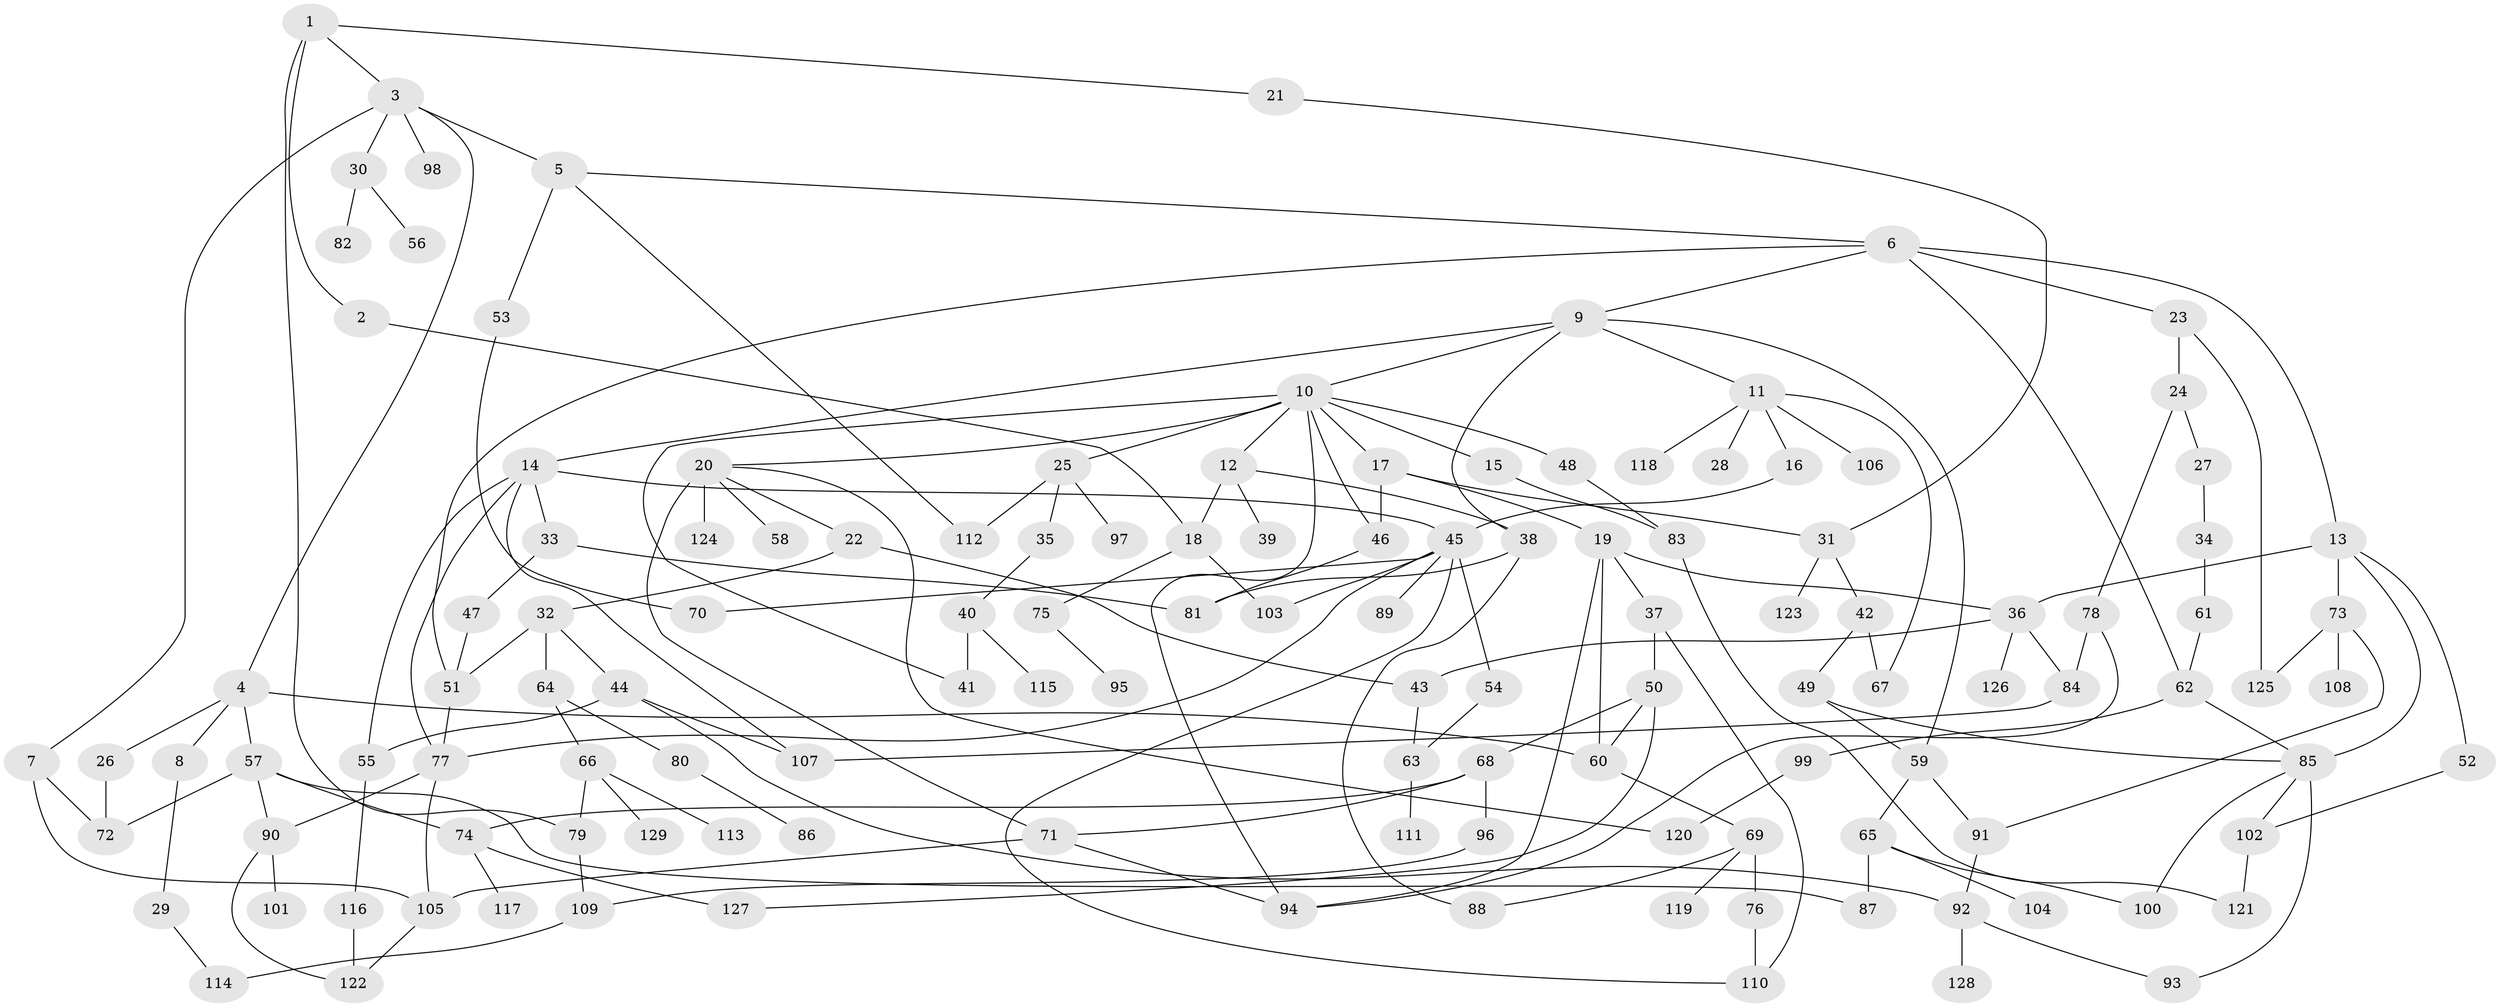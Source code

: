 // coarse degree distribution, {4: 0.16304347826086957, 6: 0.08695652173913043, 5: 0.06521739130434782, 8: 0.021739130434782608, 2: 0.25, 10: 0.021739130434782608, 7: 0.021739130434782608, 3: 0.15217391304347827, 1: 0.21739130434782608}
// Generated by graph-tools (version 1.1) at 2025/41/03/06/25 10:41:26]
// undirected, 129 vertices, 186 edges
graph export_dot {
graph [start="1"]
  node [color=gray90,style=filled];
  1;
  2;
  3;
  4;
  5;
  6;
  7;
  8;
  9;
  10;
  11;
  12;
  13;
  14;
  15;
  16;
  17;
  18;
  19;
  20;
  21;
  22;
  23;
  24;
  25;
  26;
  27;
  28;
  29;
  30;
  31;
  32;
  33;
  34;
  35;
  36;
  37;
  38;
  39;
  40;
  41;
  42;
  43;
  44;
  45;
  46;
  47;
  48;
  49;
  50;
  51;
  52;
  53;
  54;
  55;
  56;
  57;
  58;
  59;
  60;
  61;
  62;
  63;
  64;
  65;
  66;
  67;
  68;
  69;
  70;
  71;
  72;
  73;
  74;
  75;
  76;
  77;
  78;
  79;
  80;
  81;
  82;
  83;
  84;
  85;
  86;
  87;
  88;
  89;
  90;
  91;
  92;
  93;
  94;
  95;
  96;
  97;
  98;
  99;
  100;
  101;
  102;
  103;
  104;
  105;
  106;
  107;
  108;
  109;
  110;
  111;
  112;
  113;
  114;
  115;
  116;
  117;
  118;
  119;
  120;
  121;
  122;
  123;
  124;
  125;
  126;
  127;
  128;
  129;
  1 -- 2;
  1 -- 3;
  1 -- 21;
  1 -- 79;
  2 -- 18;
  3 -- 4;
  3 -- 5;
  3 -- 7;
  3 -- 30;
  3 -- 98;
  4 -- 8;
  4 -- 26;
  4 -- 57;
  4 -- 60;
  5 -- 6;
  5 -- 53;
  5 -- 112;
  6 -- 9;
  6 -- 13;
  6 -- 23;
  6 -- 62;
  6 -- 51;
  7 -- 105;
  7 -- 72;
  8 -- 29;
  9 -- 10;
  9 -- 11;
  9 -- 14;
  9 -- 38;
  9 -- 59;
  10 -- 12;
  10 -- 15;
  10 -- 17;
  10 -- 20;
  10 -- 25;
  10 -- 46;
  10 -- 48;
  10 -- 94;
  10 -- 41;
  11 -- 16;
  11 -- 28;
  11 -- 67;
  11 -- 106;
  11 -- 118;
  12 -- 38;
  12 -- 39;
  12 -- 18;
  13 -- 36;
  13 -- 52;
  13 -- 73;
  13 -- 85;
  14 -- 33;
  14 -- 45;
  14 -- 55;
  14 -- 107;
  14 -- 77;
  15 -- 83;
  16 -- 45;
  17 -- 19;
  17 -- 46;
  17 -- 31;
  18 -- 75;
  18 -- 103;
  19 -- 37;
  19 -- 94;
  19 -- 60;
  19 -- 36;
  20 -- 22;
  20 -- 58;
  20 -- 71;
  20 -- 124;
  20 -- 120;
  21 -- 31;
  22 -- 32;
  22 -- 43;
  23 -- 24;
  23 -- 125;
  24 -- 27;
  24 -- 78;
  25 -- 35;
  25 -- 97;
  25 -- 112;
  26 -- 72;
  27 -- 34;
  29 -- 114;
  30 -- 56;
  30 -- 82;
  31 -- 42;
  31 -- 123;
  32 -- 44;
  32 -- 64;
  32 -- 51;
  33 -- 47;
  33 -- 81;
  34 -- 61;
  35 -- 40;
  36 -- 43;
  36 -- 84;
  36 -- 126;
  37 -- 50;
  37 -- 110;
  38 -- 88;
  38 -- 81;
  40 -- 41;
  40 -- 115;
  42 -- 49;
  42 -- 67;
  43 -- 63;
  44 -- 55;
  44 -- 92;
  44 -- 107;
  45 -- 54;
  45 -- 77;
  45 -- 89;
  45 -- 110;
  45 -- 70;
  45 -- 103;
  46 -- 81;
  47 -- 51;
  48 -- 83;
  49 -- 59;
  49 -- 85;
  50 -- 60;
  50 -- 68;
  50 -- 127;
  51 -- 77;
  52 -- 102;
  53 -- 70;
  54 -- 63;
  55 -- 116;
  57 -- 87;
  57 -- 74;
  57 -- 90;
  57 -- 72;
  59 -- 65;
  59 -- 91;
  60 -- 69;
  61 -- 62;
  62 -- 99;
  62 -- 85;
  63 -- 111;
  64 -- 66;
  64 -- 80;
  65 -- 100;
  65 -- 104;
  65 -- 87;
  66 -- 113;
  66 -- 129;
  66 -- 79;
  68 -- 74;
  68 -- 96;
  68 -- 71;
  69 -- 76;
  69 -- 119;
  69 -- 88;
  71 -- 94;
  71 -- 105;
  73 -- 108;
  73 -- 91;
  73 -- 125;
  74 -- 117;
  74 -- 127;
  75 -- 95;
  76 -- 110;
  77 -- 90;
  77 -- 105;
  78 -- 94;
  78 -- 84;
  79 -- 109;
  80 -- 86;
  83 -- 121;
  84 -- 107;
  85 -- 93;
  85 -- 102;
  85 -- 100;
  90 -- 101;
  90 -- 122;
  91 -- 92;
  92 -- 128;
  92 -- 93;
  96 -- 109;
  99 -- 120;
  102 -- 121;
  105 -- 122;
  109 -- 114;
  116 -- 122;
}
